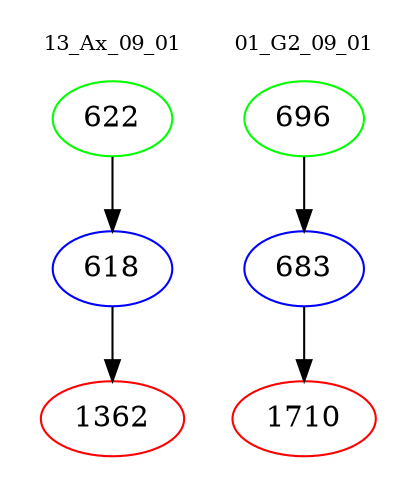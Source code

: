 digraph{
subgraph cluster_0 {
color = white
label = "13_Ax_09_01";
fontsize=10;
T0_622 [label="622", color="green"]
T0_622 -> T0_618 [color="black"]
T0_618 [label="618", color="blue"]
T0_618 -> T0_1362 [color="black"]
T0_1362 [label="1362", color="red"]
}
subgraph cluster_1 {
color = white
label = "01_G2_09_01";
fontsize=10;
T1_696 [label="696", color="green"]
T1_696 -> T1_683 [color="black"]
T1_683 [label="683", color="blue"]
T1_683 -> T1_1710 [color="black"]
T1_1710 [label="1710", color="red"]
}
}
